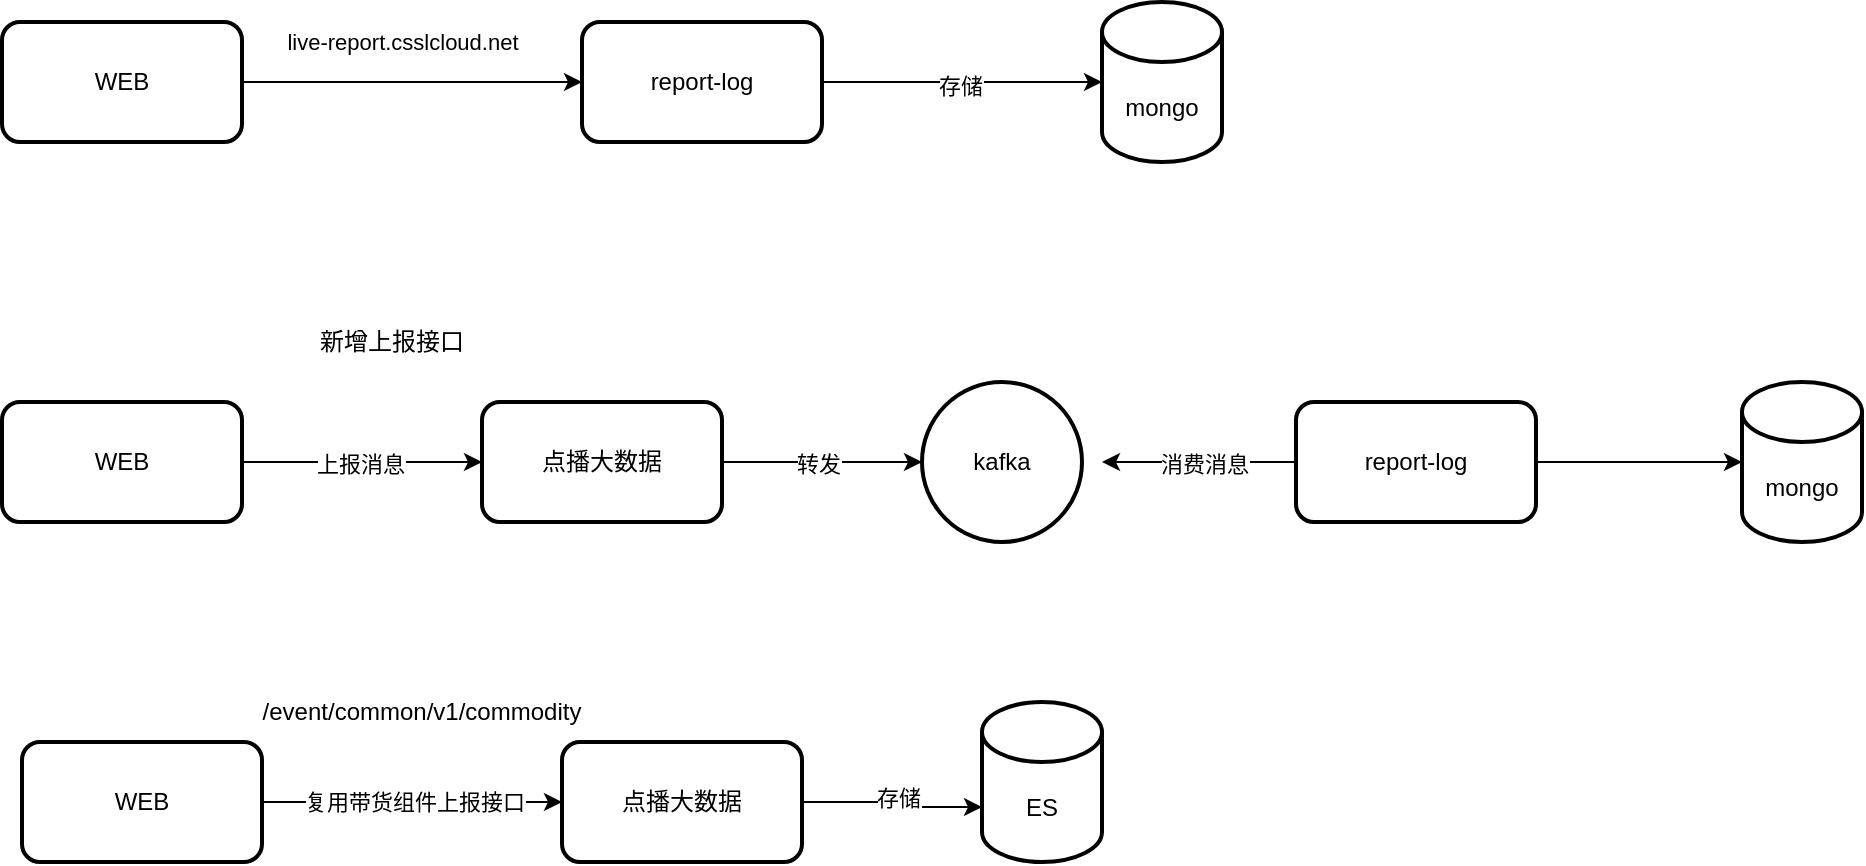 <mxfile version="23.1.5" type="github">
  <diagram name="第 1 页" id="iznLvvaQfWmZYX31g8GZ">
    <mxGraphModel dx="1195" dy="641" grid="1" gridSize="10" guides="1" tooltips="1" connect="1" arrows="1" fold="1" page="1" pageScale="1" pageWidth="827" pageHeight="1169" math="0" shadow="0">
      <root>
        <mxCell id="0" />
        <mxCell id="1" parent="0" />
        <mxCell id="PVnYCPXF_JaOxKaWJ9Bq-3" style="edgeStyle=orthogonalEdgeStyle;rounded=0;orthogonalLoop=1;jettySize=auto;html=1;entryX=0;entryY=0.5;entryDx=0;entryDy=0;" edge="1" parent="1" source="PVnYCPXF_JaOxKaWJ9Bq-2" target="PVnYCPXF_JaOxKaWJ9Bq-4">
          <mxGeometry relative="1" as="geometry">
            <mxPoint x="270" y="180" as="targetPoint" />
          </mxGeometry>
        </mxCell>
        <mxCell id="PVnYCPXF_JaOxKaWJ9Bq-5" value="live-report.csslcloud.net" style="edgeLabel;html=1;align=center;verticalAlign=middle;resizable=0;points=[];" vertex="1" connectable="0" parent="PVnYCPXF_JaOxKaWJ9Bq-3">
          <mxGeometry x="0.097" y="-1" relative="1" as="geometry">
            <mxPoint x="-13" y="-21" as="offset" />
          </mxGeometry>
        </mxCell>
        <mxCell id="PVnYCPXF_JaOxKaWJ9Bq-2" value="WEB" style="rounded=1;whiteSpace=wrap;html=1;strokeWidth=2;" vertex="1" parent="1">
          <mxGeometry x="60" y="150" width="120" height="60" as="geometry" />
        </mxCell>
        <mxCell id="PVnYCPXF_JaOxKaWJ9Bq-7" style="edgeStyle=orthogonalEdgeStyle;rounded=0;orthogonalLoop=1;jettySize=auto;html=1;" edge="1" parent="1" source="PVnYCPXF_JaOxKaWJ9Bq-4" target="PVnYCPXF_JaOxKaWJ9Bq-6">
          <mxGeometry relative="1" as="geometry" />
        </mxCell>
        <mxCell id="PVnYCPXF_JaOxKaWJ9Bq-8" value="存储" style="edgeLabel;html=1;align=center;verticalAlign=middle;resizable=0;points=[];" vertex="1" connectable="0" parent="PVnYCPXF_JaOxKaWJ9Bq-7">
          <mxGeometry x="-0.012" y="-2" relative="1" as="geometry">
            <mxPoint as="offset" />
          </mxGeometry>
        </mxCell>
        <mxCell id="PVnYCPXF_JaOxKaWJ9Bq-4" value="report-log" style="rounded=1;whiteSpace=wrap;html=1;strokeWidth=2;" vertex="1" parent="1">
          <mxGeometry x="350" y="150" width="120" height="60" as="geometry" />
        </mxCell>
        <mxCell id="PVnYCPXF_JaOxKaWJ9Bq-6" value="mongo" style="shape=cylinder3;whiteSpace=wrap;html=1;boundedLbl=1;backgroundOutline=1;size=15;strokeWidth=2;" vertex="1" parent="1">
          <mxGeometry x="610" y="140" width="60" height="80" as="geometry" />
        </mxCell>
        <mxCell id="PVnYCPXF_JaOxKaWJ9Bq-10" style="edgeStyle=orthogonalEdgeStyle;rounded=0;orthogonalLoop=1;jettySize=auto;html=1;" edge="1" parent="1" source="PVnYCPXF_JaOxKaWJ9Bq-9">
          <mxGeometry relative="1" as="geometry">
            <mxPoint x="300" y="370.0" as="targetPoint" />
          </mxGeometry>
        </mxCell>
        <mxCell id="PVnYCPXF_JaOxKaWJ9Bq-24" value="上报消息" style="edgeLabel;html=1;align=center;verticalAlign=middle;resizable=0;points=[];" vertex="1" connectable="0" parent="PVnYCPXF_JaOxKaWJ9Bq-10">
          <mxGeometry x="-0.018" y="-1" relative="1" as="geometry">
            <mxPoint as="offset" />
          </mxGeometry>
        </mxCell>
        <mxCell id="PVnYCPXF_JaOxKaWJ9Bq-9" value="WEB" style="rounded=1;whiteSpace=wrap;html=1;strokeWidth=2;" vertex="1" parent="1">
          <mxGeometry x="60" y="340" width="120" height="60" as="geometry" />
        </mxCell>
        <mxCell id="PVnYCPXF_JaOxKaWJ9Bq-13" value="" style="edgeStyle=orthogonalEdgeStyle;rounded=0;orthogonalLoop=1;jettySize=auto;html=1;" edge="1" parent="1" source="PVnYCPXF_JaOxKaWJ9Bq-11" target="PVnYCPXF_JaOxKaWJ9Bq-12">
          <mxGeometry relative="1" as="geometry" />
        </mxCell>
        <mxCell id="PVnYCPXF_JaOxKaWJ9Bq-14" value="转发" style="edgeLabel;html=1;align=center;verticalAlign=middle;resizable=0;points=[];" vertex="1" connectable="0" parent="PVnYCPXF_JaOxKaWJ9Bq-13">
          <mxGeometry x="-0.05" y="-1" relative="1" as="geometry">
            <mxPoint as="offset" />
          </mxGeometry>
        </mxCell>
        <mxCell id="PVnYCPXF_JaOxKaWJ9Bq-11" value="点播大数据" style="rounded=1;whiteSpace=wrap;html=1;strokeWidth=2;" vertex="1" parent="1">
          <mxGeometry x="300" y="340" width="120" height="60" as="geometry" />
        </mxCell>
        <mxCell id="PVnYCPXF_JaOxKaWJ9Bq-12" value="kafka" style="ellipse;whiteSpace=wrap;html=1;rounded=1;strokeWidth=2;" vertex="1" parent="1">
          <mxGeometry x="520" y="330" width="80" height="80" as="geometry" />
        </mxCell>
        <mxCell id="PVnYCPXF_JaOxKaWJ9Bq-18" style="edgeStyle=orthogonalEdgeStyle;rounded=0;orthogonalLoop=1;jettySize=auto;html=1;" edge="1" parent="1" source="PVnYCPXF_JaOxKaWJ9Bq-15">
          <mxGeometry relative="1" as="geometry">
            <mxPoint x="610" y="370.0" as="targetPoint" />
          </mxGeometry>
        </mxCell>
        <mxCell id="PVnYCPXF_JaOxKaWJ9Bq-19" value="消费消息" style="edgeLabel;html=1;align=center;verticalAlign=middle;resizable=0;points=[];" vertex="1" connectable="0" parent="PVnYCPXF_JaOxKaWJ9Bq-18">
          <mxGeometry x="-0.053" y="1" relative="1" as="geometry">
            <mxPoint as="offset" />
          </mxGeometry>
        </mxCell>
        <mxCell id="PVnYCPXF_JaOxKaWJ9Bq-34" style="edgeStyle=orthogonalEdgeStyle;rounded=0;orthogonalLoop=1;jettySize=auto;html=1;" edge="1" parent="1" source="PVnYCPXF_JaOxKaWJ9Bq-15" target="PVnYCPXF_JaOxKaWJ9Bq-21">
          <mxGeometry relative="1" as="geometry" />
        </mxCell>
        <mxCell id="PVnYCPXF_JaOxKaWJ9Bq-15" value="report-log" style="rounded=1;whiteSpace=wrap;html=1;strokeWidth=2;" vertex="1" parent="1">
          <mxGeometry x="707" y="340" width="120" height="60" as="geometry" />
        </mxCell>
        <mxCell id="PVnYCPXF_JaOxKaWJ9Bq-21" value="mongo" style="shape=cylinder3;whiteSpace=wrap;html=1;boundedLbl=1;backgroundOutline=1;size=15;strokeWidth=2;" vertex="1" parent="1">
          <mxGeometry x="930" y="330" width="60" height="80" as="geometry" />
        </mxCell>
        <mxCell id="PVnYCPXF_JaOxKaWJ9Bq-27" value="" style="edgeStyle=orthogonalEdgeStyle;rounded=0;orthogonalLoop=1;jettySize=auto;html=1;" edge="1" parent="1" source="PVnYCPXF_JaOxKaWJ9Bq-23" target="PVnYCPXF_JaOxKaWJ9Bq-26">
          <mxGeometry relative="1" as="geometry" />
        </mxCell>
        <mxCell id="PVnYCPXF_JaOxKaWJ9Bq-28" value="复用带货组件上报接口" style="edgeLabel;html=1;align=center;verticalAlign=middle;resizable=0;points=[];" vertex="1" connectable="0" parent="PVnYCPXF_JaOxKaWJ9Bq-27">
          <mxGeometry x="-0.385" y="3" relative="1" as="geometry">
            <mxPoint x="30" y="3" as="offset" />
          </mxGeometry>
        </mxCell>
        <mxCell id="PVnYCPXF_JaOxKaWJ9Bq-23" value="WEB" style="rounded=1;whiteSpace=wrap;html=1;strokeWidth=2;" vertex="1" parent="1">
          <mxGeometry x="70" y="510" width="120" height="60" as="geometry" />
        </mxCell>
        <mxCell id="PVnYCPXF_JaOxKaWJ9Bq-25" value="新增上报接口" style="text;html=1;align=center;verticalAlign=middle;whiteSpace=wrap;rounded=0;" vertex="1" parent="1">
          <mxGeometry x="210" y="300" width="90" height="20" as="geometry" />
        </mxCell>
        <mxCell id="PVnYCPXF_JaOxKaWJ9Bq-31" value="" style="edgeStyle=orthogonalEdgeStyle;rounded=0;orthogonalLoop=1;jettySize=auto;html=1;entryX=0;entryY=0;entryDx=0;entryDy=52.5;entryPerimeter=0;" edge="1" parent="1" source="PVnYCPXF_JaOxKaWJ9Bq-26" target="PVnYCPXF_JaOxKaWJ9Bq-32">
          <mxGeometry relative="1" as="geometry">
            <mxPoint x="540" y="540" as="targetPoint" />
          </mxGeometry>
        </mxCell>
        <mxCell id="PVnYCPXF_JaOxKaWJ9Bq-33" value="存储" style="edgeLabel;html=1;align=center;verticalAlign=middle;resizable=0;points=[];" vertex="1" connectable="0" parent="PVnYCPXF_JaOxKaWJ9Bq-31">
          <mxGeometry x="-0.027" y="4" relative="1" as="geometry">
            <mxPoint x="-1" y="-2" as="offset" />
          </mxGeometry>
        </mxCell>
        <mxCell id="PVnYCPXF_JaOxKaWJ9Bq-26" value="点播大数据" style="whiteSpace=wrap;html=1;rounded=1;strokeWidth=2;" vertex="1" parent="1">
          <mxGeometry x="340" y="510" width="120" height="60" as="geometry" />
        </mxCell>
        <mxCell id="PVnYCPXF_JaOxKaWJ9Bq-29" value="/event/common/v1/commodity" style="text;html=1;align=center;verticalAlign=middle;whiteSpace=wrap;rounded=0;" vertex="1" parent="1">
          <mxGeometry x="240" y="480" width="60" height="30" as="geometry" />
        </mxCell>
        <mxCell id="PVnYCPXF_JaOxKaWJ9Bq-32" value="ES" style="shape=cylinder3;whiteSpace=wrap;html=1;boundedLbl=1;backgroundOutline=1;size=15;strokeWidth=2;" vertex="1" parent="1">
          <mxGeometry x="550" y="490" width="60" height="80" as="geometry" />
        </mxCell>
      </root>
    </mxGraphModel>
  </diagram>
</mxfile>
